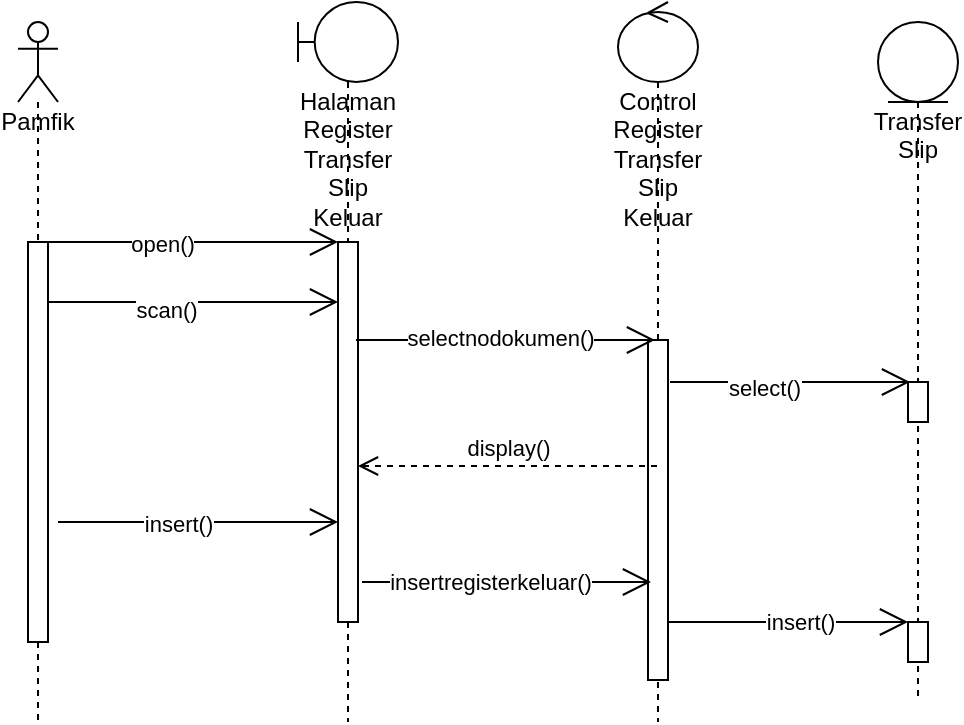 <mxfile version="20.5.3" type="device"><diagram id="kgpKYQtTHZ0yAKxKKP6v" name="Page-1"><mxGraphModel dx="868" dy="425" grid="1" gridSize="10" guides="1" tooltips="1" connect="1" arrows="1" fold="1" page="1" pageScale="1" pageWidth="850" pageHeight="1100" math="0" shadow="0"><root><mxCell id="0"/><mxCell id="1" parent="0"/><mxCell id="9OE_82X2UbizwWMnrKPJ-1" value="Pamfik" style="shape=umlLifeline;participant=umlActor;perimeter=lifelinePerimeter;whiteSpace=wrap;html=1;container=1;collapsible=0;recursiveResize=0;verticalAlign=top;spacingTop=36;outlineConnect=0;" parent="1" vertex="1"><mxGeometry x="140" y="210" width="20" height="350" as="geometry"/></mxCell><mxCell id="9OE_82X2UbizwWMnrKPJ-5" value="" style="html=1;points=[];perimeter=orthogonalPerimeter;" parent="9OE_82X2UbizwWMnrKPJ-1" vertex="1"><mxGeometry x="5" y="110" width="10" height="200" as="geometry"/></mxCell><mxCell id="9OE_82X2UbizwWMnrKPJ-2" value="Halaman Register Transfer Slip Keluar" style="shape=umlLifeline;participant=umlBoundary;perimeter=lifelinePerimeter;whiteSpace=wrap;html=1;container=1;collapsible=0;recursiveResize=0;verticalAlign=top;spacingTop=36;outlineConnect=0;" parent="1" vertex="1"><mxGeometry x="280" y="200" width="50" height="360" as="geometry"/></mxCell><mxCell id="9OE_82X2UbizwWMnrKPJ-6" value="" style="html=1;points=[];perimeter=orthogonalPerimeter;" parent="9OE_82X2UbizwWMnrKPJ-2" vertex="1"><mxGeometry x="20" y="120" width="10" height="190" as="geometry"/></mxCell><mxCell id="fr4te9lVohy-jOq1yz7P-21" value="" style="endArrow=open;endFill=1;endSize=12;html=1;rounded=0;fontSize=11;" edge="1" parent="9OE_82X2UbizwWMnrKPJ-2"><mxGeometry width="160" relative="1" as="geometry"><mxPoint x="-125" y="150" as="sourcePoint"/><mxPoint x="20" y="150" as="targetPoint"/></mxGeometry></mxCell><mxCell id="fr4te9lVohy-jOq1yz7P-22" value="scan()" style="edgeLabel;html=1;align=center;verticalAlign=middle;resizable=0;points=[];fontSize=11;" vertex="1" connectable="0" parent="fr4te9lVohy-jOq1yz7P-21"><mxGeometry x="-0.186" y="-4" relative="1" as="geometry"><mxPoint as="offset"/></mxGeometry></mxCell><mxCell id="9OE_82X2UbizwWMnrKPJ-3" value="Control Register Transfer Slip Keluar" style="shape=umlLifeline;participant=umlControl;perimeter=lifelinePerimeter;whiteSpace=wrap;html=1;container=1;collapsible=0;recursiveResize=0;verticalAlign=top;spacingTop=36;outlineConnect=0;" parent="1" vertex="1"><mxGeometry x="440" y="200" width="40" height="360" as="geometry"/></mxCell><mxCell id="9OE_82X2UbizwWMnrKPJ-9" value="" style="html=1;points=[];perimeter=orthogonalPerimeter;" parent="9OE_82X2UbizwWMnrKPJ-3" vertex="1"><mxGeometry x="15" y="169" width="10" height="170" as="geometry"/></mxCell><mxCell id="9OE_82X2UbizwWMnrKPJ-4" value="Transfer Slip" style="shape=umlLifeline;participant=umlEntity;perimeter=lifelinePerimeter;whiteSpace=wrap;html=1;container=1;collapsible=0;recursiveResize=0;verticalAlign=top;spacingTop=36;outlineConnect=0;" parent="1" vertex="1"><mxGeometry x="570" y="210" width="40" height="340" as="geometry"/></mxCell><mxCell id="9OE_82X2UbizwWMnrKPJ-44" value="" style="html=1;points=[];perimeter=orthogonalPerimeter;" parent="9OE_82X2UbizwWMnrKPJ-4" vertex="1"><mxGeometry x="15" y="300" width="10" height="20" as="geometry"/></mxCell><mxCell id="fr4te9lVohy-jOq1yz7P-17" value="" style="html=1;points=[];perimeter=orthogonalPerimeter;" vertex="1" parent="9OE_82X2UbizwWMnrKPJ-4"><mxGeometry x="15" y="180" width="10" height="20" as="geometry"/></mxCell><mxCell id="9OE_82X2UbizwWMnrKPJ-7" value="" style="endArrow=open;endFill=1;endSize=12;html=1;rounded=0;" parent="1" edge="1"><mxGeometry width="160" relative="1" as="geometry"><mxPoint x="150" y="320" as="sourcePoint"/><mxPoint x="300" y="320" as="targetPoint"/></mxGeometry></mxCell><mxCell id="9OE_82X2UbizwWMnrKPJ-8" value="open()" style="edgeLabel;html=1;align=center;verticalAlign=middle;resizable=0;points=[];" parent="9OE_82X2UbizwWMnrKPJ-7" vertex="1" connectable="0"><mxGeometry x="-0.173" y="-1" relative="1" as="geometry"><mxPoint as="offset"/></mxGeometry></mxCell><mxCell id="9OE_82X2UbizwWMnrKPJ-56" value="" style="endArrow=open;endFill=1;endSize=12;html=1;rounded=0;" parent="1" edge="1"><mxGeometry width="160" relative="1" as="geometry"><mxPoint x="312" y="490" as="sourcePoint"/><mxPoint x="456.5" y="490" as="targetPoint"/><Array as="points"><mxPoint x="367" y="490"/></Array></mxGeometry></mxCell><mxCell id="9OE_82X2UbizwWMnrKPJ-57" value="insertregisterkeluar()" style="edgeLabel;html=1;align=center;verticalAlign=middle;resizable=0;points=[];" parent="9OE_82X2UbizwWMnrKPJ-56" vertex="1" connectable="0"><mxGeometry x="-0.3" y="1" relative="1" as="geometry"><mxPoint x="13" y="1" as="offset"/></mxGeometry></mxCell><mxCell id="9OE_82X2UbizwWMnrKPJ-53" value="" style="endArrow=open;endFill=1;endSize=12;html=1;rounded=0;" parent="1" edge="1"><mxGeometry width="160" relative="1" as="geometry"><mxPoint x="160" y="460" as="sourcePoint"/><mxPoint x="300" y="460" as="targetPoint"/><Array as="points"/></mxGeometry></mxCell><mxCell id="9OE_82X2UbizwWMnrKPJ-54" value="insert()" style="edgeLabel;html=1;align=center;verticalAlign=middle;resizable=0;points=[];" parent="9OE_82X2UbizwWMnrKPJ-53" vertex="1" connectable="0"><mxGeometry x="-0.343" y="-1" relative="1" as="geometry"><mxPoint x="14" as="offset"/></mxGeometry></mxCell><mxCell id="fr4te9lVohy-jOq1yz7P-13" value="" style="endArrow=open;endFill=1;endSize=12;html=1;rounded=0;" edge="1" parent="1"><mxGeometry width="160" relative="1" as="geometry"><mxPoint x="465" y="510" as="sourcePoint"/><mxPoint x="585" y="510" as="targetPoint"/><Array as="points"/></mxGeometry></mxCell><mxCell id="fr4te9lVohy-jOq1yz7P-14" value="insert()" style="edgeLabel;html=1;align=center;verticalAlign=middle;resizable=0;points=[];" vertex="1" connectable="0" parent="fr4te9lVohy-jOq1yz7P-13"><mxGeometry x="-0.343" y="-1" relative="1" as="geometry"><mxPoint x="26" y="-1" as="offset"/></mxGeometry></mxCell><mxCell id="fr4te9lVohy-jOq1yz7P-15" value="" style="endArrow=open;endFill=1;endSize=12;html=1;rounded=0;fontSize=11;" edge="1" parent="1"><mxGeometry width="160" relative="1" as="geometry"><mxPoint x="309" y="369" as="sourcePoint"/><mxPoint x="458.5" y="369" as="targetPoint"/><Array as="points"><mxPoint x="390" y="369"/></Array></mxGeometry></mxCell><mxCell id="fr4te9lVohy-jOq1yz7P-16" value="selectnodokumen()" style="edgeLabel;html=1;align=center;verticalAlign=middle;resizable=0;points=[];fontSize=11;" vertex="1" connectable="0" parent="fr4te9lVohy-jOq1yz7P-15"><mxGeometry x="-0.2" relative="1" as="geometry"><mxPoint x="12" y="-1" as="offset"/></mxGeometry></mxCell><mxCell id="fr4te9lVohy-jOq1yz7P-18" value="" style="endArrow=open;endFill=1;endSize=12;html=1;rounded=0;fontSize=11;" edge="1" parent="1"><mxGeometry width="160" relative="1" as="geometry"><mxPoint x="466" y="390" as="sourcePoint"/><mxPoint x="586" y="390" as="targetPoint"/></mxGeometry></mxCell><mxCell id="fr4te9lVohy-jOq1yz7P-19" value="select()" style="edgeLabel;html=1;align=center;verticalAlign=middle;resizable=0;points=[];fontSize=11;" vertex="1" connectable="0" parent="fr4te9lVohy-jOq1yz7P-18"><mxGeometry x="-0.217" y="-3" relative="1" as="geometry"><mxPoint as="offset"/></mxGeometry></mxCell><mxCell id="fr4te9lVohy-jOq1yz7P-20" value="display()" style="html=1;verticalAlign=bottom;endArrow=open;dashed=1;endSize=8;rounded=0;fontSize=11;" edge="1" parent="1"><mxGeometry relative="1" as="geometry"><mxPoint x="459.5" y="432" as="sourcePoint"/><mxPoint x="310" y="432" as="targetPoint"/></mxGeometry></mxCell></root></mxGraphModel></diagram></mxfile>